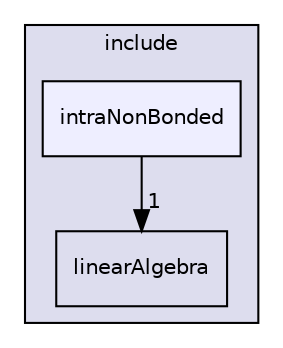 digraph "/home/runner/work/pimd_qmcf/pimd_qmcf/include/intraNonBonded" {
  compound=true
  node [ fontsize="10", fontname="Helvetica"];
  edge [ labelfontsize="10", labelfontname="Helvetica"];
  subgraph clusterdir_d44c64559bbebec7f509842c48db8b23 {
    graph [ bgcolor="#ddddee", pencolor="black", label="include" fontname="Helvetica", fontsize="10", URL="dir_d44c64559bbebec7f509842c48db8b23.html"]
  dir_f8986cdcb0800a07ddb435fc91942378 [shape=box label="linearAlgebra" URL="dir_f8986cdcb0800a07ddb435fc91942378.html"];
  dir_4e14d5d5486e94a9fb37def9294668e0 [shape=box, label="intraNonBonded", style="filled", fillcolor="#eeeeff", pencolor="black", URL="dir_4e14d5d5486e94a9fb37def9294668e0.html"];
  }
  dir_4e14d5d5486e94a9fb37def9294668e0->dir_f8986cdcb0800a07ddb435fc91942378 [headlabel="1", labeldistance=1.5 headhref="dir_000019_000020.html"];
}
